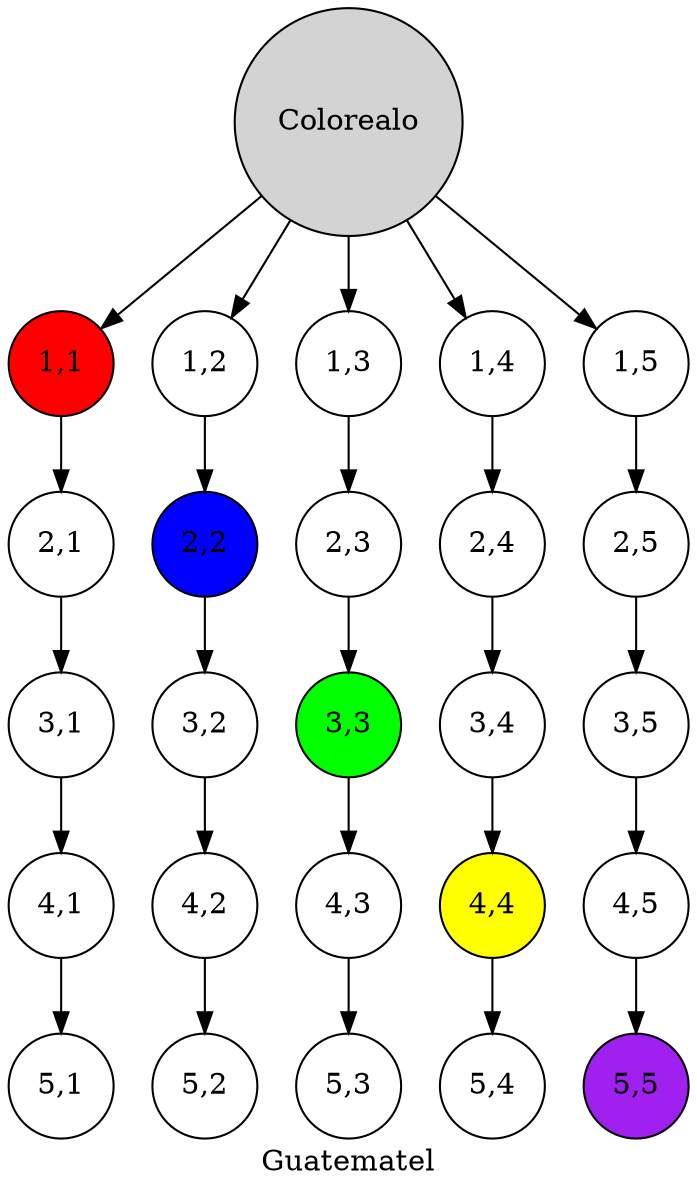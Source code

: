 digraph G {
 node [shape=circle, style=filled];
label="Guatematel";
Columna_1_Fila_1 [label="1,1", fillcolor="red"];
Columna_1_Fila_2 [label="2,1", fillcolor="White"];
Columna_1_Fila_3 [label="3,1", fillcolor="White"];
Columna_1_Fila_4 [label="4,1", fillcolor="White"];
Columna_1_Fila_5 [label="5,1", fillcolor="White"];
Columna_2_Fila_1 [label="1,2", fillcolor="White"];
Columna_2_Fila_2 [label="2,2", fillcolor="blue"];
Columna_2_Fila_3 [label="3,2", fillcolor="White"];
Columna_2_Fila_4 [label="4,2", fillcolor="White"];
Columna_2_Fila_5 [label="5,2", fillcolor="White"];
Columna_3_Fila_1 [label="1,3", fillcolor="White"];
Columna_3_Fila_2 [label="2,3", fillcolor="White"];
Columna_3_Fila_3 [label="3,3", fillcolor="Green"];
Columna_3_Fila_4 [label="4,3", fillcolor="White"];
Columna_3_Fila_5 [label="5,3", fillcolor="White"];
Columna_4_Fila_1 [label="1,4", fillcolor="White"];
Columna_4_Fila_2 [label="2,4", fillcolor="White"];
Columna_4_Fila_3 [label="3,4", fillcolor="White"];
Columna_4_Fila_4 [label="4,4", fillcolor="yellow"];
Columna_4_Fila_5 [label="5,4", fillcolor="White"];
Columna_5_Fila_1 [label="1,5", fillcolor="White"];
Columna_5_Fila_2 [label="2,5", fillcolor="White"];
Columna_5_Fila_3 [label="3,5", fillcolor="White"];
Columna_5_Fila_4 [label="4,5", fillcolor="White"];
Columna_5_Fila_5 [label="5,5", fillcolor="purple"];
Columna_1_Fila_1 -> Columna_1_Fila_2;
Columna_1_Fila_2 -> Columna_1_Fila_3;
Columna_1_Fila_3 -> Columna_1_Fila_4;
Columna_1_Fila_4 -> Columna_1_Fila_5;
Columna_2_Fila_1 -> Columna_2_Fila_2;
Columna_2_Fila_2 -> Columna_2_Fila_3;
Columna_2_Fila_3 -> Columna_2_Fila_4;
Columna_2_Fila_4 -> Columna_2_Fila_5;
Columna_3_Fila_1 -> Columna_3_Fila_2;
Columna_3_Fila_2 -> Columna_3_Fila_3;
Columna_3_Fila_3 -> Columna_3_Fila_4;
Columna_3_Fila_4 -> Columna_3_Fila_5;
Columna_4_Fila_1 -> Columna_4_Fila_2;
Columna_4_Fila_2 -> Columna_4_Fila_3;
Columna_4_Fila_3 -> Columna_4_Fila_4;
Columna_4_Fila_4 -> Columna_4_Fila_5;
Columna_5_Fila_1 -> Columna_5_Fila_2;
Columna_5_Fila_2 -> Columna_5_Fila_3;
Columna_5_Fila_3 -> Columna_5_Fila_4;
Columna_5_Fila_4 -> Columna_5_Fila_5;
Colorealo -> Columna_1_Fila_1;
Colorealo -> Columna_2_Fila_1;
Colorealo -> Columna_3_Fila_1;
Colorealo -> Columna_4_Fila_1;
Colorealo -> Columna_5_Fila_1;
}